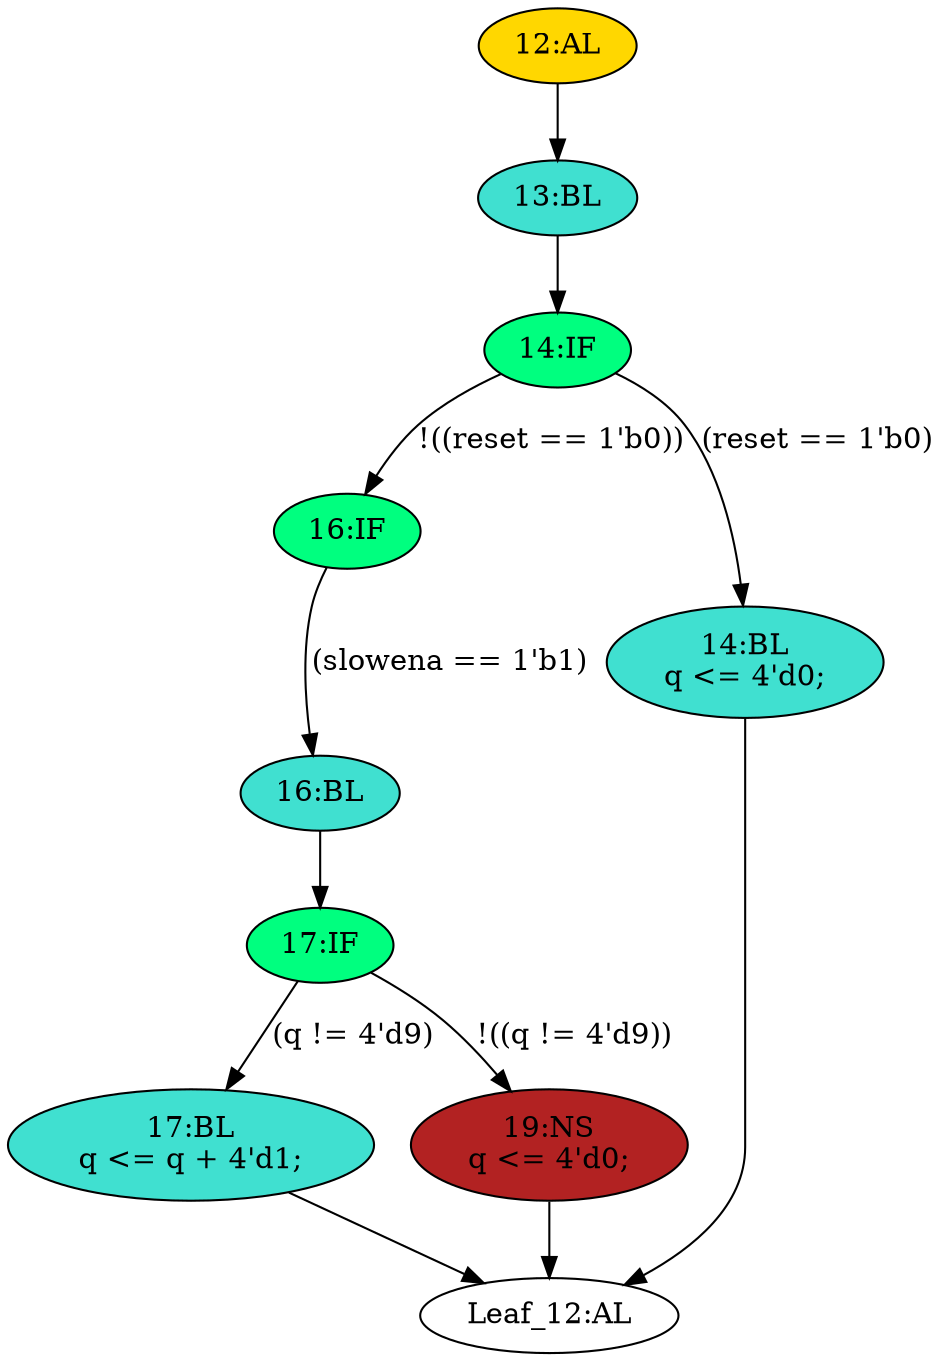 strict digraph "" {
	node [label="\N"];
	"16:IF"	[ast="<pyverilog.vparser.ast.IfStatement object at 0x7f2c9a8a6590>",
		fillcolor=springgreen,
		label="16:IF",
		statements="[]",
		style=filled,
		typ=IfStatement];
	"16:BL"	[ast="<pyverilog.vparser.ast.Block object at 0x7f2c9a8a6710>",
		fillcolor=turquoise,
		label="16:BL",
		statements="[]",
		style=filled,
		typ=Block];
	"16:IF" -> "16:BL"	[cond="['slowena']",
		label="(slowena == 1'b1)",
		lineno=16];
	"17:IF"	[ast="<pyverilog.vparser.ast.IfStatement object at 0x7f2c9a8a6750>",
		fillcolor=springgreen,
		label="17:IF",
		statements="[]",
		style=filled,
		typ=IfStatement];
	"17:BL"	[ast="<pyverilog.vparser.ast.Block object at 0x7f2c9a8a6910>",
		fillcolor=turquoise,
		label="17:BL
q <= q + 4'd1;",
		statements="[<pyverilog.vparser.ast.NonblockingSubstitution object at 0x7f2c9a8a6950>]",
		style=filled,
		typ=Block];
	"17:IF" -> "17:BL"	[cond="['q']",
		label="(q != 4'd9)",
		lineno=17];
	"19:NS"	[ast="<pyverilog.vparser.ast.NonblockingSubstitution object at 0x7f2c9a8a6790>",
		fillcolor=firebrick,
		label="19:NS
q <= 4'd0;",
		statements="[<pyverilog.vparser.ast.NonblockingSubstitution object at 0x7f2c9a8a6790>]",
		style=filled,
		typ=NonblockingSubstitution];
	"17:IF" -> "19:NS"	[cond="['q']",
		label="!((q != 4'd9))",
		lineno=17];
	"14:BL"	[ast="<pyverilog.vparser.ast.Block object at 0x7f2c9a8a6dd0>",
		fillcolor=turquoise,
		label="14:BL
q <= 4'd0;",
		statements="[<pyverilog.vparser.ast.NonblockingSubstitution object at 0x7f2c9a8a6c90>]",
		style=filled,
		typ=Block];
	"Leaf_12:AL"	[def_var="['q']",
		label="Leaf_12:AL"];
	"14:BL" -> "Leaf_12:AL"	[cond="[]",
		lineno=None];
	"17:BL" -> "Leaf_12:AL"	[cond="[]",
		lineno=None];
	"13:BL"	[ast="<pyverilog.vparser.ast.Block object at 0x7f2c9a8a6e50>",
		fillcolor=turquoise,
		label="13:BL",
		statements="[]",
		style=filled,
		typ=Block];
	"14:IF"	[ast="<pyverilog.vparser.ast.IfStatement object at 0x7f2c9a8a6e90>",
		fillcolor=springgreen,
		label="14:IF",
		statements="[]",
		style=filled,
		typ=IfStatement];
	"13:BL" -> "14:IF"	[cond="[]",
		lineno=None];
	"14:IF" -> "16:IF"	[cond="['reset']",
		label="!((reset == 1'b0))",
		lineno=14];
	"14:IF" -> "14:BL"	[cond="['reset']",
		label="(reset == 1'b0)",
		lineno=14];
	"19:NS" -> "Leaf_12:AL"	[cond="[]",
		lineno=None];
	"12:AL"	[ast="<pyverilog.vparser.ast.Always object at 0x7f2c9a88a050>",
		clk_sens=True,
		fillcolor=gold,
		label="12:AL",
		sens="['clk', 'reset']",
		statements="[]",
		style=filled,
		typ=Always,
		use_var="['reset', 'q', 'slowena']"];
	"12:AL" -> "13:BL"	[cond="[]",
		lineno=None];
	"16:BL" -> "17:IF"	[cond="[]",
		lineno=None];
}
